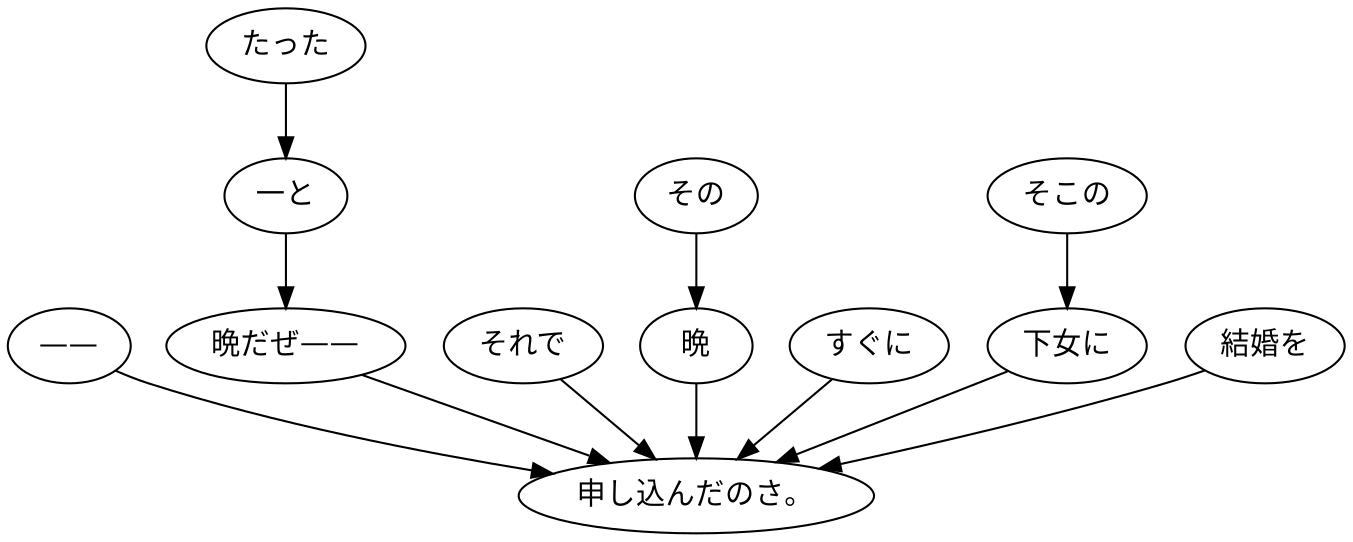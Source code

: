 digraph graph3648 {
	node0 [label="——"];
	node1 [label="たった"];
	node2 [label="一と"];
	node3 [label="晩だぜ——"];
	node4 [label="それで"];
	node5 [label="その"];
	node6 [label="晩"];
	node7 [label="すぐに"];
	node8 [label="そこの"];
	node9 [label="下女に"];
	node10 [label="結婚を"];
	node11 [label="申し込んだのさ。"];
	node0 -> node11;
	node1 -> node2;
	node2 -> node3;
	node3 -> node11;
	node4 -> node11;
	node5 -> node6;
	node6 -> node11;
	node7 -> node11;
	node8 -> node9;
	node9 -> node11;
	node10 -> node11;
}
